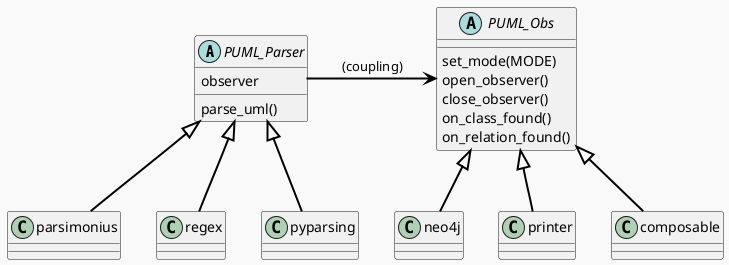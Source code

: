 @startuml parser-observer
skinparam packageStyle rectangle
skinparam shadowing false
skinparam backgroundColor #F9F9F9
skinparam packageBackgroundColor #DDDDDD
skinparam packageBorderColor #000000
skinparam arrowColor #000000
skinparam arrowThickness 2

abstract class PUML_Parser {
    observer
    parse_uml()
}
abstract class PUML_Obs {
    set_mode(MODE)
    open_observer()
    close_observer()
    on_class_found()
    on_relation_found()
}
class parsimonius
class regex
class pyparsing
class neo4j
class printer
class composable

PUML_Parser <|-- parsimonius
PUML_Parser <|-- regex
PUML_Parser <|-- pyparsing


PUML_Obs <|-- neo4j
PUML_Obs <|-- printer
PUML_Obs <|-- composable

PUML_Parser -> PUML_Obs : (coupling)
@enduml
